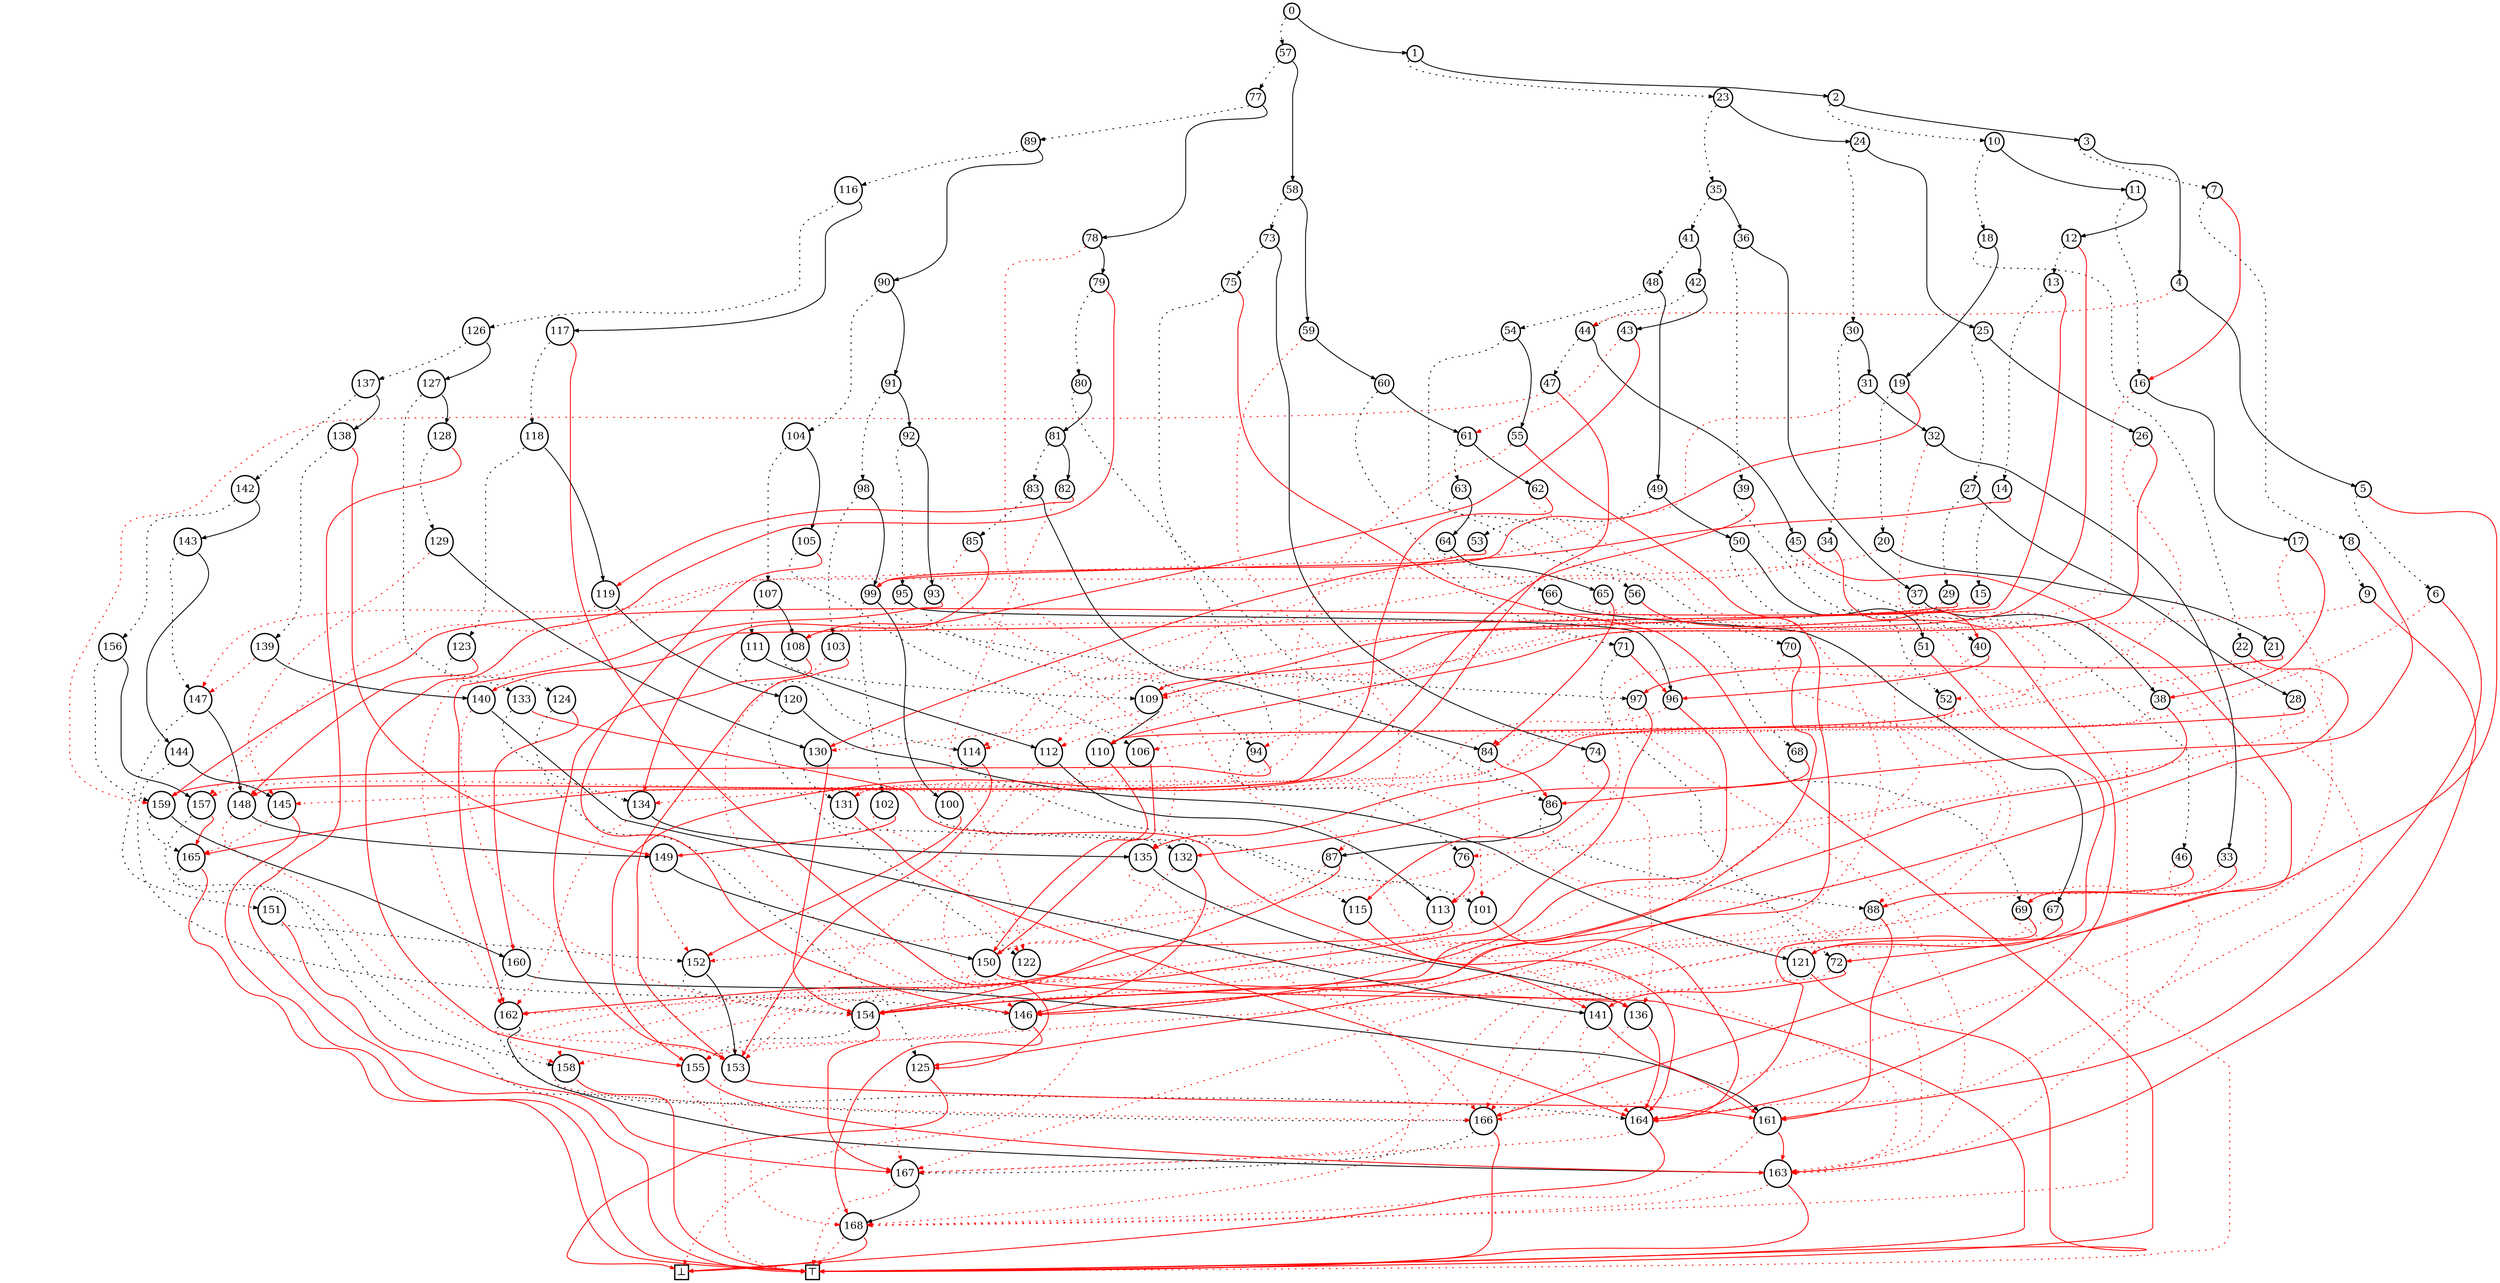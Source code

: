 #size = 171, profile (2, 1, 2, 3, 4, 5, 6, 7, 8, 9, 10, 11, 12, 13, 12, 11, 10, 9, 8, 7, 6, 5, 4, 3, 2, 1) with 25 vars
#n=171, nb_vars=25, initial p=(1, 2, 3, 4, 5, 6, 7, 8, 9, 10, 11, 12, 13, 12, 11, 10, 9, 8, 7, 6, 5, 4, 3, 2, 1)
#
#total time: 1.0351611560035963 s
#BDDs = 65755607210677831671586606704650375110474846648167305367700285468075342569773337048955198432890723887129490498643578599193209407294937733988924509444052479226234635334004812376438652036239422365717177032284571334674030948676072525277984458819218114388210012920942276930308663203001930669468920007927794973941639910007075542240237682135968320430244901755344765737952126727260198763330699815865424790005189215470671877767168000000000, size 171 with 25 vars
#********* rank = 20331811493043213594927534574937771090541021147482516994408585506608998051528068478524225015059823661731129818148872784708295902001195702940925592742551430870490521765638417759312737274739308889481194570049991627258378406189553479310667551405836518784168691084611981932318826776426761268821942994285624433483802068137535144084512071830913773054430454339255142567371410928853178453810606954525535386100479576120256850734685077189005 **************
# r=20331811493043213594927534574937771090541021147482516994408585506608998051528068478524225015059823661731129818148872784708295902001195702940925592742551430870490521765638417759312737274739308889481194570049991627258378406189553479310667551405836518784168691084611981932318826776426761268821942994285624433483802068137535144084512071830913773054430454339255142567371410928853178453810606954525535386100479576120256850734685077189005 / 65755607210677831671586606704650375110474846648167305367700285468075342569773337048955198432890723887129490498643578599193209407294937733988924509444052479226234635334004812376438652036239422365717177032284571334674030948676072525277984458819218114388210012920942276930308663203001930669468920007927794973941639910007075542240237682135968320430244901755344765737952126727260198763330699815865424790005189215470671877767168000000000
# ROBDD: [(25, (57, 1)), (24, (23, 2)), (23, (10, 3)), (22, (7, 4)), (19, (-44, 5)), (15, (6, -121)), (13, (-145, -161)), (21, (8, -16)), (14, (9, -86)), (13, (-109, -163)), (22, (18, 11)), (21, (16, 12)), (20, (13, -109)), (19, (14, -140)), (15, (15, -99)), (13, (-112, -159)), (17, (-112, 17)), (14, (-76, -38)), (20, (22, 19)), (17, (20, -99)), (14, (-147, 21)), (12, (-106, -97)), (12, (-166, -154)), (23, (35, 24)), (22, (30, 25)), (18, (27, 26)), (16, (-52, -110)), (15, (29, 28)), (11, (-164, -135)), (13, (-108, -109)), (18, (34, 31)), (17, (-114, 32)), (16, (-84, 33)), (8, (-162, -69)), (14, (-114, -40)), (21, (41, 36)), (20, (39, 37)), (13, (-69, 38)), (11, (-134, -154)), (15, (40, -165)), (12, (-113, -96)), (20, (48, 42)), (19, (44, 43)), (18, (-61, -108)), (18, (47, 45)), (14, (46, -166)), (8, (-163, -88)), (17, (-159, -155)), (19, (54, 49)), (15, (53, 50)), (14, (52, 51)), (12, (-154, -72)), (11, (-167, -110)), (14, (-162, -130)), (18, (56, 55)), (16, (-157, -125)), (13, (-94, -164)), (24, (77, 58)), (21, (73, 59)), (18, (-87, 60)), (17, (71, 61)), (16, (63, 62)), (15, (-167, -148)), (15, (70, 64)), (14, (66, 65)), (13, (-168, -84)), (13, (68, 67)), (7, (-155, -121)), (10, (69, -132)), (7, (-169, -164)), (12, (-88, -146)), (12, (72, -96)), (6, (-166, -141)), (20, (75, 74)), (10, (-136, -115)), (19, (76, -169)), (8, (-152, -113)), (23, (89, 78)), (20, (-136, 79)), (19, (80, -155)), (17, (86, 81)), (16, (83, 82)), (15, (-122, -119)), (15, (85, 84)), (10, (-101, -86)), (14, (-135, -134)), (9, (88, 87)), (8, (-150, -154)), (7, (-146, -161)), (22, (116, 90)), (19, (104, 91)), (17, (98, 92)), (16, (95, 93)), (13, (94, -162)), (10, (-163, -159)), (13, (97, 96)), (11, (-131, -146)), (11, (-163, -154)), (15, (103, 99)), (13, (102, 100)), (9, (101, -152)), (7, (-158, -164)), (9, (-122, -149)), (12, (-146, -153)), (16, (107, 105)), (14, (106, -146)), (10, (-131, -150)), (13, (111, 108)), (12, (109, -153)), (11, (-130, 110)), (10, (-170, -150)), (12, (114, 112)), (10, (-153, 113)), (7, (-163, -162)), (10, (115, -153)), (7, (-168, -164)), (21, (126, 117)), (18, (118, -125)), (16, (123, 119)), (13, (-157, 120)), (11, (122, 121)), (6, (-166, -169)), (6, (-158, -136)), (12, (124, -148)), (11, (125, -160)), (4, (-167, -170)), (18, (137, 127)), (17, (133, 128)), (16, (129, -169)), (14, (-145, 130)), (10, (131, -154)), (9, (132, -164)), (8, (-150, -146)), (11, (134, -141)), (9, (-162, 135)), (8, (-166, 136)), (5, (-166, -164)), (17, (142, 138)), (16, (139, -149)), (12, (-147, 140)), (11, (-154, 141)), (5, (-164, -161)), (15, (156, 143)), (14, (147, 144)), (10, (146, 145)), (9, (-165, -169)), (5, (-155, -168)), (11, (151, 148)), (9, (-153, 149)), (8, (-152, 150)), (6, (-158, -169)), (7, (152, -167)), (6, (154, 153)), (4, (-169, -161)), (5, (155, -167)), (4, (-168, -163)), (12, (159, 157)), (9, (158, -165)), (4, (-166, -169)), (9, (165, 160)), (6, (162, 161)), (3, (-168, -163)), (5, (164, 163)), (2, (-168, -169)), (3, (-167, -170)), (8, (166, -169)), (3, (167, -169)), (2, (-169, 168)), (1, (-169, -170)), (0, (None, None)), (0, (None, None))]
# cache count_multi_BDDs: CacheInfo(hits=132, misses=4468, maxsize=None, currsize=4468)
# cache R: CacheInfo(hits=4646709, misses=1848, maxsize=None, currsize=1848)
digraph G {
rankdir=TB;
newrank=new;

ordering="out";

nodesep=0.2;
ranksep=.2;
margin=0;
node [shape=circle,style="",color="black",margin=0.001,height=0.05,width=0.05,
label="",
penwidth=1.5,
fontsize=12]
edge [arrowsize=.5];
L0 [label="Layer 0", style=invis,shape=none]
L1 [label="Layer 1", style=invis,shape=none]
L2 [label="Layer 2", style=invis,shape=none]
L3 [label="Layer 3", style=invis,shape=none]
L4 [label="Layer 4", style=invis,shape=none]
L5 [label="Layer 5", style=invis,shape=none]
L6 [label="Layer 6", style=invis,shape=none]
L7 [label="Layer 7", style=invis,shape=none]
L8 [label="Layer 8", style=invis,shape=none]
L9 [label="Layer 9", style=invis,shape=none]
L10 [label="Layer 10", style=invis,shape=none]
L11 [label="Layer 11", style=invis,shape=none]
L12 [label="Layer 12", style=invis,shape=none]
L13 [label="Layer 13", style=invis,shape=none]
L14 [label="Layer 14", style=invis,shape=none]
L15 [label="Layer 15", style=invis,shape=none]
L16 [label="Layer 16", style=invis,shape=none]
L17 [label="Layer 17", style=invis,shape=none]
L18 [label="Layer 18", style=invis,shape=none]
L19 [label="Layer 19", style=invis,shape=none]
L20 [label="Layer 20", style=invis,shape=none]
L21 [label="Layer 21", style=invis,shape=none]
L22 [label="Layer 22", style=invis,shape=none]
L23 [label="Layer 23", style=invis,shape=none]
L24 [label="Layer 24", style=invis,shape=none]
L25 [label="Layer 25", style=invis,shape=none]
L1 -> L0 [style=invis; minlen=2]
L2 -> L1 [style=invis; minlen=2]
L3 -> L2 [style=invis; minlen=2]
L4 -> L3 [style=invis; minlen=2]
L5 -> L4 [style=invis; minlen=2]
L6 -> L5 [style=invis; minlen=2]
L7 -> L6 [style=invis; minlen=2]
L8 -> L7 [style=invis; minlen=2]
L9 -> L8 [style=invis; minlen=2]
L10 -> L9 [style=invis; minlen=2]
L11 -> L10 [style=invis; minlen=2]
L12 -> L11 [style=invis; minlen=2]
L13 -> L12 [style=invis; minlen=2]
L14 -> L13 [style=invis; minlen=2]
L15 -> L14 [style=invis; minlen=2]
L16 -> L15 [style=invis; minlen=2]
L17 -> L16 [style=invis; minlen=2]
L18 -> L17 [style=invis; minlen=2]
L19 -> L18 [style=invis; minlen=2]
L20 -> L19 [style=invis; minlen=2]
L21 -> L20 [style=invis; minlen=2]
L22 -> L21 [style=invis; minlen=2]
L23 -> L22 [style=invis; minlen=2]
L24 -> L23 [style=invis; minlen=2]
L25 -> L24 [style=invis; minlen=2]
subgraph{
t0 [label="0", constraint=false, color=black, fontcolor=black]
t57 [label="57", constraint=false, color=black, fontcolor=black]
t77 [label="77", constraint=false, color=black, fontcolor=black]
t89 [label="89", constraint=false, color=black, fontcolor=black]
t116 [label="116", constraint=false, color=black, fontcolor=black]
t126 [label="126", constraint=false, color=black, fontcolor=black]
t137 [label="137", constraint=false, color=black, fontcolor=black]
t142 [label="142", constraint=false, color=black, fontcolor=black]
t156 [label="156", constraint=false, color=black, fontcolor=black]
t159 [label="159", constraint=false, color=black, fontcolor=black]
t165 [label="165", constraint=false, color=black, fontcolor=black]
t166 [label="166", constraint=false, color=black, fontcolor=black]
t167 [label="167", constraint=false, color=black, fontcolor=black]
t167:sw -> t169 [style=dotted, color=red, constraint=true]
t168 [label="168", constraint=false, color=black, fontcolor=black]
t168:sw -> t169 [style=dotted, color=red, constraint=true]
t168:se -> t170 [style=filled, color=red, constraint=true]
t167:se -> t168 [style=filled, color=black, constraint=true]
t166:sw -> t167 [style=dotted, color=black, constraint=true]
t166:se -> t169 [style=filled, color=red, constraint=true]
t165:sw -> t166 [style=dotted, color=black, constraint=true]
t165:se -> t169 [style=filled, color=red, constraint=true]
t159:sw -> t165 [style=dotted, color=black, constraint=true]
t160 [label="160", constraint=false, color=black, fontcolor=black]
t162 [label="162", constraint=false, color=black, fontcolor=black]
t164 [label="164", constraint=false, color=black, fontcolor=black]
t164:sw -> t167 [style=dotted, color=red, constraint=true]
t164:se -> t170 [style=filled, color=red, constraint=true]
t162:sw -> t164 [style=dotted, color=black, constraint=true]
t163 [label="163", constraint=false, color=black, fontcolor=black]
t163:sw -> t168 [style=dotted, color=red, constraint=true]
t163:se -> t169 [style=filled, color=red, constraint=true]
t162:se -> t163 [style=filled, color=black, constraint=true]
t160:sw -> t162 [style=dotted, color=black, constraint=true]
t161 [label="161", constraint=false, color=black, fontcolor=black]
t161:sw -> t168 [style=dotted, color=red, constraint=true]
t161:se -> t163 [style=filled, color=red, constraint=true]
t160:se -> t161 [style=filled, color=black, constraint=true]
t159:se -> t160 [style=filled, color=black, constraint=true]
t156:sw -> t159 [style=dotted, color=black, constraint=true]
t157 [label="157", constraint=false, color=black, fontcolor=black]
t158 [label="158", constraint=false, color=black, fontcolor=black]
t158:sw -> t166 [style=dotted, color=red, constraint=true]
t158:se -> t169 [style=filled, color=red, constraint=true]
t157:sw -> t158 [style=dotted, color=black, constraint=true]
t157:se -> t165 [style=filled, color=red, constraint=true]
t156:se -> t157 [style=filled, color=black, constraint=true]
t142:sw -> t156 [style=dotted, color=black, constraint=true]
t143 [label="143", constraint=false, color=black, fontcolor=black]
t147 [label="147", constraint=false, color=black, fontcolor=black]
t151 [label="151", constraint=false, color=black, fontcolor=black]
t152 [label="152", constraint=false, color=black, fontcolor=black]
t154 [label="154", constraint=false, color=black, fontcolor=black]
t155 [label="155", constraint=false, color=black, fontcolor=black]
t155:sw -> t168 [style=dotted, color=red, constraint=true]
t155:se -> t163 [style=filled, color=red, constraint=true]
t154:sw -> t155 [style=dotted, color=black, constraint=true]
t154:se -> t167 [style=filled, color=red, constraint=true]
t152:sw -> t154 [style=dotted, color=black, constraint=true]
t153 [label="153", constraint=false, color=black, fontcolor=black]
t153:sw -> t169 [style=dotted, color=red, constraint=true]
t153:se -> t161 [style=filled, color=red, constraint=true]
t152:se -> t153 [style=filled, color=black, constraint=true]
t151:sw -> t152 [style=dotted, color=black, constraint=true]
t151:se -> t167 [style=filled, color=red, constraint=true]
t147:sw -> t151 [style=dotted, color=black, constraint=true]
t148 [label="148", constraint=false, color=black, fontcolor=black]
t148:sw -> t153 [style=dotted, color=red, constraint=true]
t149 [label="149", constraint=false, color=black, fontcolor=black]
t149:sw -> t152 [style=dotted, color=red, constraint=true]
t150 [label="150", constraint=false, color=black, fontcolor=black]
t150:sw -> t158 [style=dotted, color=red, constraint=true]
t150:se -> t169 [style=filled, color=red, constraint=true]
t149:se -> t150 [style=filled, color=black, constraint=true]
t148:se -> t149 [style=filled, color=black, constraint=true]
t147:se -> t148 [style=filled, color=black, constraint=true]
t143:sw -> t147 [style=dotted, color=black, constraint=true]
t144 [label="144", constraint=false, color=black, fontcolor=black]
t146 [label="146", constraint=false, color=black, fontcolor=black]
t146:sw -> t155 [style=dotted, color=red, constraint=true]
t146:se -> t168 [style=filled, color=red, constraint=true]
t144:sw -> t146 [style=dotted, color=black, constraint=true]
t145 [label="145", constraint=false, color=black, fontcolor=black]
t145:sw -> t165 [style=dotted, color=red, constraint=true]
t145:se -> t169 [style=filled, color=red, constraint=true]
t144:se -> t145 [style=filled, color=black, constraint=true]
t143:se -> t144 [style=filled, color=black, constraint=true]
t142:se -> t143 [style=filled, color=black, constraint=true]
t137:sw -> t142 [style=dotted, color=black, constraint=true]
t138 [label="138", constraint=false, color=black, fontcolor=black]
t139 [label="139", constraint=false, color=black, fontcolor=black]
t139:sw -> t147 [style=dotted, color=red, constraint=true]
t140 [label="140", constraint=false, color=black, fontcolor=black]
t140:sw -> t154 [style=dotted, color=red, constraint=true]
t141 [label="141", constraint=false, color=black, fontcolor=black]
t141:sw -> t164 [style=dotted, color=red, constraint=true]
t141:se -> t161 [style=filled, color=red, constraint=true]
t140:se -> t141 [style=filled, color=black, constraint=true]
t139:se -> t140 [style=filled, color=black, constraint=true]
t138:sw -> t139 [style=dotted, color=black, constraint=true]
t138:se -> t149 [style=filled, color=red, constraint=true]
t137:se -> t138 [style=filled, color=black, constraint=true]
t126:sw -> t137 [style=dotted, color=black, constraint=true]
t127 [label="127", constraint=false, color=black, fontcolor=black]
t133 [label="133", constraint=false, color=black, fontcolor=black]
t134 [label="134", constraint=false, color=black, fontcolor=black]
t134:sw -> t162 [style=dotted, color=red, constraint=true]
t135 [label="135", constraint=false, color=black, fontcolor=black]
t135:sw -> t166 [style=dotted, color=red, constraint=true]
t136 [label="136", constraint=false, color=black, fontcolor=black]
t136:sw -> t166 [style=dotted, color=red, constraint=true]
t136:se -> t164 [style=filled, color=red, constraint=true]
t135:se -> t136 [style=filled, color=black, constraint=true]
t134:se -> t135 [style=filled, color=black, constraint=true]
t133:sw -> t134 [style=dotted, color=black, constraint=true]
t133:se -> t141 [style=filled, color=red, constraint=true]
t127:sw -> t133 [style=dotted, color=black, constraint=true]
t128 [label="128", constraint=false, color=black, fontcolor=black]
t129 [label="129", constraint=false, color=black, fontcolor=black]
t129:sw -> t145 [style=dotted, color=red, constraint=true]
t130 [label="130", constraint=false, color=black, fontcolor=black]
t131 [label="131", constraint=false, color=black, fontcolor=black]
t132 [label="132", constraint=false, color=black, fontcolor=black]
t132:sw -> t150 [style=dotted, color=red, constraint=true]
t132:se -> t146 [style=filled, color=red, constraint=true]
t131:sw -> t132 [style=dotted, color=black, constraint=true]
t131:se -> t164 [style=filled, color=red, constraint=true]
t130:sw -> t131 [style=dotted, color=black, constraint=true]
t130:se -> t154 [style=filled, color=red, constraint=true]
t129:se -> t130 [style=filled, color=black, constraint=true]
t128:sw -> t129 [style=dotted, color=black, constraint=true]
t128:se -> t169 [style=filled, color=red, constraint=true]
t127:se -> t128 [style=filled, color=black, constraint=true]
t126:se -> t127 [style=filled, color=black, constraint=true]
t116:sw -> t126 [style=dotted, color=black, constraint=true]
t117 [label="117", constraint=false, color=black, fontcolor=black]
t118 [label="118", constraint=false, color=black, fontcolor=black]
t123 [label="123", constraint=false, color=black, fontcolor=black]
t124 [label="124", constraint=false, color=black, fontcolor=black]
t125 [label="125", constraint=false, color=black, fontcolor=black]
t125:sw -> t167 [style=dotted, color=red, constraint=true]
t125:se -> t170 [style=filled, color=red, constraint=true]
t124:sw -> t125 [style=dotted, color=black, constraint=true]
t124:se -> t160 [style=filled, color=red, constraint=true]
t123:sw -> t124 [style=dotted, color=black, constraint=true]
t123:se -> t148 [style=filled, color=red, constraint=true]
t118:sw -> t123 [style=dotted, color=black, constraint=true]
t119 [label="119", constraint=false, color=black, fontcolor=black]
t119:sw -> t157 [style=dotted, color=red, constraint=true]
t120 [label="120", constraint=false, color=black, fontcolor=black]
t122 [label="122", constraint=false, color=black, fontcolor=black]
t122:sw -> t158 [style=dotted, color=red, constraint=true]
t122:se -> t136 [style=filled, color=red, constraint=true]
t120:sw -> t122 [style=dotted, color=black, constraint=true]
t121 [label="121", constraint=false, color=black, fontcolor=black]
t121:sw -> t166 [style=dotted, color=red, constraint=true]
t121:se -> t169 [style=filled, color=red, constraint=true]
t120:se -> t121 [style=filled, color=black, constraint=true]
t119:se -> t120 [style=filled, color=black, constraint=true]
t118:se -> t119 [style=filled, color=black, constraint=true]
t117:sw -> t118 [style=dotted, color=black, constraint=true]
t117:se -> t125 [style=filled, color=red, constraint=true]
t116:se -> t117 [style=filled, color=black, constraint=true]
t89:sw -> t116 [style=dotted, color=black, constraint=true]
t90 [label="90", constraint=false, color=black, fontcolor=black]
t104 [label="104", constraint=false, color=black, fontcolor=black]
t107 [label="107", constraint=false, color=black, fontcolor=black]
t111 [label="111", constraint=false, color=black, fontcolor=black]
t114 [label="114", constraint=false, color=black, fontcolor=black]
t115 [label="115", constraint=false, color=black, fontcolor=black]
t115:sw -> t168 [style=dotted, color=red, constraint=true]
t115:se -> t164 [style=filled, color=red, constraint=true]
t114:sw -> t115 [style=dotted, color=black, constraint=true]
t114:se -> t153 [style=filled, color=red, constraint=true]
t111:sw -> t114 [style=dotted, color=black, constraint=true]
t112 [label="112", constraint=false, color=black, fontcolor=black]
t112:sw -> t153 [style=dotted, color=red, constraint=true]
t113 [label="113", constraint=false, color=black, fontcolor=black]
t113:sw -> t163 [style=dotted, color=red, constraint=true]
t113:se -> t162 [style=filled, color=red, constraint=true]
t112:se -> t113 [style=filled, color=black, constraint=true]
t111:se -> t112 [style=filled, color=black, constraint=true]
t107:sw -> t111 [style=dotted, color=black, constraint=true]
t108 [label="108", constraint=false, color=black, fontcolor=black]
t109 [label="109", constraint=false, color=black, fontcolor=black]
t109:sw -> t130 [style=dotted, color=red, constraint=true]
t110 [label="110", constraint=false, color=black, fontcolor=black]
t110:sw -> t170 [style=dotted, color=red, constraint=true]
t110:se -> t150 [style=filled, color=red, constraint=true]
t109:se -> t110 [style=filled, color=black, constraint=true]
t108:sw -> t109 [style=dotted, color=black, constraint=true]
t108:se -> t153 [style=filled, color=red, constraint=true]
t107:se -> t108 [style=filled, color=black, constraint=true]
t104:sw -> t107 [style=dotted, color=black, constraint=true]
t105 [label="105", constraint=false, color=black, fontcolor=black]
t106 [label="106", constraint=false, color=black, fontcolor=black]
t106:sw -> t131 [style=dotted, color=red, constraint=true]
t106:se -> t150 [style=filled, color=red, constraint=true]
t105:sw -> t106 [style=dotted, color=black, constraint=true]
t105:se -> t146 [style=filled, color=red, constraint=true]
t104:se -> t105 [style=filled, color=black, constraint=true]
t90:sw -> t104 [style=dotted, color=black, constraint=true]
t91 [label="91", constraint=false, color=black, fontcolor=black]
t98 [label="98", constraint=false, color=black, fontcolor=black]
t103 [label="103", constraint=false, color=black, fontcolor=black]
t103:sw -> t146 [style=dotted, color=red, constraint=true]
t103:se -> t153 [style=filled, color=red, constraint=true]
t98:sw -> t103 [style=dotted, color=black, constraint=true]
t99 [label="99", constraint=false, color=black, fontcolor=black]
t102 [label="102", constraint=false, color=black, fontcolor=black]
t102:sw -> t122 [style=dotted, color=red, constraint=true]
t102:se -> t149 [style=filled, color=red, constraint=true]
t99:sw -> t102 [style=dotted, color=black, constraint=true]
t100 [label="100", constraint=false, color=black, fontcolor=black]
t101 [label="101", constraint=false, color=black, fontcolor=black]
t101:sw -> t158 [style=dotted, color=red, constraint=true]
t101:se -> t164 [style=filled, color=red, constraint=true]
t100:sw -> t101 [style=dotted, color=black, constraint=true]
t100:se -> t152 [style=filled, color=red, constraint=true]
t99:se -> t100 [style=filled, color=black, constraint=true]
t98:se -> t99 [style=filled, color=black, constraint=true]
t91:sw -> t98 [style=dotted, color=black, constraint=true]
t92 [label="92", constraint=false, color=black, fontcolor=black]
t95 [label="95", constraint=false, color=black, fontcolor=black]
t97 [label="97", constraint=false, color=black, fontcolor=black]
t97:sw -> t163 [style=dotted, color=red, constraint=true]
t97:se -> t154 [style=filled, color=red, constraint=true]
t95:sw -> t97 [style=dotted, color=black, constraint=true]
t96 [label="96", constraint=false, color=black, fontcolor=black]
t96:sw -> t131 [style=dotted, color=red, constraint=true]
t96:se -> t146 [style=filled, color=red, constraint=true]
t95:se -> t96 [style=filled, color=black, constraint=true]
t92:sw -> t95 [style=dotted, color=black, constraint=true]
t93 [label="93", constraint=false, color=black, fontcolor=black]
t94 [label="94", constraint=false, color=black, fontcolor=black]
t94:sw -> t163 [style=dotted, color=red, constraint=true]
t94:se -> t159 [style=filled, color=red, constraint=true]
t93:sw -> t94 [style=dotted, color=black, constraint=true]
t93:se -> t162 [style=filled, color=red, constraint=true]
t92:se -> t93 [style=filled, color=black, constraint=true]
t91:se -> t92 [style=filled, color=black, constraint=true]
t90:se -> t91 [style=filled, color=black, constraint=true]
t89:se -> t90 [style=filled, color=black, constraint=true]
t77:sw -> t89 [style=dotted, color=black, constraint=true]
t78 [label="78", constraint=false, color=black, fontcolor=black]
t78:sw -> t136 [style=dotted, color=red, constraint=true]
t79 [label="79", constraint=false, color=black, fontcolor=black]
t80 [label="80", constraint=false, color=black, fontcolor=black]
t86 [label="86", constraint=false, color=black, fontcolor=black]
t88 [label="88", constraint=false, color=black, fontcolor=black]
t88:sw -> t146 [style=dotted, color=red, constraint=true]
t88:se -> t161 [style=filled, color=red, constraint=true]
t86:sw -> t88 [style=dotted, color=black, constraint=true]
t87 [label="87", constraint=false, color=black, fontcolor=black]
t87:sw -> t150 [style=dotted, color=red, constraint=true]
t87:se -> t154 [style=filled, color=red, constraint=true]
t86:se -> t87 [style=filled, color=black, constraint=true]
t80:sw -> t86 [style=dotted, color=black, constraint=true]
t81 [label="81", constraint=false, color=black, fontcolor=black]
t83 [label="83", constraint=false, color=black, fontcolor=black]
t85 [label="85", constraint=false, color=black, fontcolor=black]
t85:sw -> t135 [style=dotted, color=red, constraint=true]
t85:se -> t134 [style=filled, color=red, constraint=true]
t83:sw -> t85 [style=dotted, color=black, constraint=true]
t84 [label="84", constraint=false, color=black, fontcolor=black]
t84:sw -> t101 [style=dotted, color=red, constraint=true]
t84:se -> t86 [style=filled, color=red, constraint=true]
t83:se -> t84 [style=filled, color=black, constraint=true]
t81:sw -> t83 [style=dotted, color=black, constraint=true]
t82 [label="82", constraint=false, color=black, fontcolor=black]
t82:sw -> t122 [style=dotted, color=red, constraint=true]
t82:se -> t119 [style=filled, color=red, constraint=true]
t81:se -> t82 [style=filled, color=black, constraint=true]
t80:se -> t81 [style=filled, color=black, constraint=true]
t79:sw -> t80 [style=dotted, color=black, constraint=true]
t79:se -> t155 [style=filled, color=red, constraint=true]
t78:se -> t79 [style=filled, color=black, constraint=true]
t77:se -> t78 [style=filled, color=black, constraint=true]
t57:sw -> t77 [style=dotted, color=black, constraint=true]
t58 [label="58", constraint=false, color=black, fontcolor=black]
t73 [label="73", constraint=false, color=black, fontcolor=black]
t75 [label="75", constraint=false, color=black, fontcolor=black]
t76 [label="76", constraint=false, color=black, fontcolor=black]
t76:sw -> t152 [style=dotted, color=red, constraint=true]
t76:se -> t113 [style=filled, color=red, constraint=true]
t75:sw -> t76 [style=dotted, color=black, constraint=true]
t75:se -> t169 [style=filled, color=red, constraint=true]
t73:sw -> t75 [style=dotted, color=black, constraint=true]
t74 [label="74", constraint=false, color=black, fontcolor=black]
t74:sw -> t136 [style=dotted, color=red, constraint=true]
t74:se -> t115 [style=filled, color=red, constraint=true]
t73:se -> t74 [style=filled, color=black, constraint=true]
t58:sw -> t73 [style=dotted, color=black, constraint=true]
t59 [label="59", constraint=false, color=black, fontcolor=black]
t59:sw -> t87 [style=dotted, color=red, constraint=true]
t60 [label="60", constraint=false, color=black, fontcolor=black]
t71 [label="71", constraint=false, color=black, fontcolor=black]
t72 [label="72", constraint=false, color=black, fontcolor=black]
t72:sw -> t166 [style=dotted, color=red, constraint=true]
t72:se -> t141 [style=filled, color=red, constraint=true]
t71:sw -> t72 [style=dotted, color=black, constraint=true]
t71:se -> t96 [style=filled, color=red, constraint=true]
t60:sw -> t71 [style=dotted, color=black, constraint=true]
t61 [label="61", constraint=false, color=black, fontcolor=black]
t63 [label="63", constraint=false, color=black, fontcolor=black]
t70 [label="70", constraint=false, color=black, fontcolor=black]
t70:sw -> t88 [style=dotted, color=red, constraint=true]
t70:se -> t146 [style=filled, color=red, constraint=true]
t63:sw -> t70 [style=dotted, color=black, constraint=true]
t64 [label="64", constraint=false, color=black, fontcolor=black]
t66 [label="66", constraint=false, color=black, fontcolor=black]
t68 [label="68", constraint=false, color=black, fontcolor=black]
t69 [label="69", constraint=false, color=black, fontcolor=black]
t69:sw -> t169 [style=dotted, color=red, constraint=true]
t69:se -> t164 [style=filled, color=red, constraint=true]
t68:sw -> t69 [style=dotted, color=black, constraint=true]
t68:se -> t132 [style=filled, color=red, constraint=true]
t66:sw -> t68 [style=dotted, color=black, constraint=true]
t67 [label="67", constraint=false, color=black, fontcolor=black]
t67:sw -> t155 [style=dotted, color=red, constraint=true]
t67:se -> t121 [style=filled, color=red, constraint=true]
t66:se -> t67 [style=filled, color=black, constraint=true]
t64:sw -> t66 [style=dotted, color=black, constraint=true]
t65 [label="65", constraint=false, color=black, fontcolor=black]
t65:sw -> t168 [style=dotted, color=red, constraint=true]
t65:se -> t84 [style=filled, color=red, constraint=true]
t64:se -> t65 [style=filled, color=black, constraint=true]
t63:se -> t64 [style=filled, color=black, constraint=true]
t61:sw -> t63 [style=dotted, color=black, constraint=true]
t62 [label="62", constraint=false, color=black, fontcolor=black]
t62:sw -> t167 [style=dotted, color=red, constraint=true]
t62:se -> t148 [style=filled, color=red, constraint=true]
t61:se -> t62 [style=filled, color=black, constraint=true]
t60:se -> t61 [style=filled, color=black, constraint=true]
t59:se -> t60 [style=filled, color=black, constraint=true]
t58:se -> t59 [style=filled, color=black, constraint=true]
t57:se -> t58 [style=filled, color=black, constraint=true]
t0:sw -> t57 [style=dotted, color=black, constraint=true]
t1 [label="1", constraint=false, color=black, fontcolor=black]
t23 [label="23", constraint=false, color=black, fontcolor=black]
t35 [label="35", constraint=false, color=black, fontcolor=black]
t41 [label="41", constraint=false, color=black, fontcolor=black]
t48 [label="48", constraint=false, color=black, fontcolor=black]
t54 [label="54", constraint=false, color=black, fontcolor=black]
t56 [label="56", constraint=false, color=black, fontcolor=black]
t56:sw -> t94 [style=dotted, color=red, constraint=true]
t56:se -> t164 [style=filled, color=red, constraint=true]
t54:sw -> t56 [style=dotted, color=black, constraint=true]
t55 [label="55", constraint=false, color=black, fontcolor=black]
t55:sw -> t157 [style=dotted, color=red, constraint=true]
t55:se -> t125 [style=filled, color=red, constraint=true]
t54:se -> t55 [style=filled, color=black, constraint=true]
t48:sw -> t54 [style=dotted, color=black, constraint=true]
t49 [label="49", constraint=false, color=black, fontcolor=black]
t53 [label="53", constraint=false, color=black, fontcolor=black]
t53:sw -> t162 [style=dotted, color=red, constraint=true]
t53:se -> t130 [style=filled, color=red, constraint=true]
t49:sw -> t53 [style=dotted, color=black, constraint=true]
t50 [label="50", constraint=false, color=black, fontcolor=black]
t52 [label="52", constraint=false, color=black, fontcolor=black]
t52:sw -> t167 [style=dotted, color=red, constraint=true]
t52:se -> t110 [style=filled, color=red, constraint=true]
t50:sw -> t52 [style=dotted, color=black, constraint=true]
t51 [label="51", constraint=false, color=black, fontcolor=black]
t51:sw -> t154 [style=dotted, color=red, constraint=true]
t51:se -> t72 [style=filled, color=red, constraint=true]
t50:se -> t51 [style=filled, color=black, constraint=true]
t49:se -> t50 [style=filled, color=black, constraint=true]
t48:se -> t49 [style=filled, color=black, constraint=true]
t41:sw -> t48 [style=dotted, color=black, constraint=true]
t42 [label="42", constraint=false, color=black, fontcolor=black]
t44 [label="44", constraint=false, color=black, fontcolor=black]
t47 [label="47", constraint=false, color=black, fontcolor=black]
t47:sw -> t159 [style=dotted, color=red, constraint=true]
t47:se -> t155 [style=filled, color=red, constraint=true]
t44:sw -> t47 [style=dotted, color=black, constraint=true]
t45 [label="45", constraint=false, color=black, fontcolor=black]
t46 [label="46", constraint=false, color=black, fontcolor=black]
t46:sw -> t163 [style=dotted, color=red, constraint=true]
t46:se -> t88 [style=filled, color=red, constraint=true]
t45:sw -> t46 [style=dotted, color=black, constraint=true]
t45:se -> t166 [style=filled, color=red, constraint=true]
t44:se -> t45 [style=filled, color=black, constraint=true]
t42:sw -> t44 [style=dotted, color=black, constraint=true]
t43 [label="43", constraint=false, color=black, fontcolor=black]
t43:sw -> t61 [style=dotted, color=red, constraint=true]
t43:se -> t108 [style=filled, color=red, constraint=true]
t42:se -> t43 [style=filled, color=black, constraint=true]
t41:se -> t42 [style=filled, color=black, constraint=true]
t35:sw -> t41 [style=dotted, color=black, constraint=true]
t36 [label="36", constraint=false, color=black, fontcolor=black]
t39 [label="39", constraint=false, color=black, fontcolor=black]
t40 [label="40", constraint=false, color=black, fontcolor=black]
t40:sw -> t113 [style=dotted, color=red, constraint=true]
t40:se -> t96 [style=filled, color=red, constraint=true]
t39:sw -> t40 [style=dotted, color=black, constraint=true]
t39:se -> t165 [style=filled, color=red, constraint=true]
t36:sw -> t39 [style=dotted, color=black, constraint=true]
t37 [label="37", constraint=false, color=black, fontcolor=black]
t37:sw -> t69 [style=dotted, color=red, constraint=true]
t38 [label="38", constraint=false, color=black, fontcolor=black]
t38:sw -> t134 [style=dotted, color=red, constraint=true]
t38:se -> t154 [style=filled, color=red, constraint=true]
t37:se -> t38 [style=filled, color=black, constraint=true]
t36:se -> t37 [style=filled, color=black, constraint=true]
t35:se -> t36 [style=filled, color=black, constraint=true]
t23:sw -> t35 [style=dotted, color=black, constraint=true]
t24 [label="24", constraint=false, color=black, fontcolor=black]
t30 [label="30", constraint=false, color=black, fontcolor=black]
t34 [label="34", constraint=false, color=black, fontcolor=black]
t34:sw -> t114 [style=dotted, color=red, constraint=true]
t34:se -> t40 [style=filled, color=red, constraint=true]
t30:sw -> t34 [style=dotted, color=black, constraint=true]
t31 [label="31", constraint=false, color=black, fontcolor=black]
t31:sw -> t114 [style=dotted, color=red, constraint=true]
t32 [label="32", constraint=false, color=black, fontcolor=black]
t32:sw -> t84 [style=dotted, color=red, constraint=true]
t33 [label="33", constraint=false, color=black, fontcolor=black]
t33:sw -> t162 [style=dotted, color=red, constraint=true]
t33:se -> t69 [style=filled, color=red, constraint=true]
t32:se -> t33 [style=filled, color=black, constraint=true]
t31:se -> t32 [style=filled, color=black, constraint=true]
t30:se -> t31 [style=filled, color=black, constraint=true]
t24:sw -> t30 [style=dotted, color=black, constraint=true]
t25 [label="25", constraint=false, color=black, fontcolor=black]
t27 [label="27", constraint=false, color=black, fontcolor=black]
t29 [label="29", constraint=false, color=black, fontcolor=black]
t29:sw -> t108 [style=dotted, color=red, constraint=true]
t29:se -> t109 [style=filled, color=red, constraint=true]
t27:sw -> t29 [style=dotted, color=black, constraint=true]
t28 [label="28", constraint=false, color=black, fontcolor=black]
t28:sw -> t164 [style=dotted, color=red, constraint=true]
t28:se -> t135 [style=filled, color=red, constraint=true]
t27:se -> t28 [style=filled, color=black, constraint=true]
t25:sw -> t27 [style=dotted, color=black, constraint=true]
t26 [label="26", constraint=false, color=black, fontcolor=black]
t26:sw -> t52 [style=dotted, color=red, constraint=true]
t26:se -> t110 [style=filled, color=red, constraint=true]
t25:se -> t26 [style=filled, color=black, constraint=true]
t24:se -> t25 [style=filled, color=black, constraint=true]
t23:se -> t24 [style=filled, color=black, constraint=true]
t1:sw -> t23 [style=dotted, color=black, constraint=true]
t2 [label="2", constraint=false, color=black, fontcolor=black]
t10 [label="10", constraint=false, color=black, fontcolor=black]
t18 [label="18", constraint=false, color=black, fontcolor=black]
t22 [label="22", constraint=false, color=black, fontcolor=black]
t22:sw -> t166 [style=dotted, color=red, constraint=true]
t22:se -> t154 [style=filled, color=red, constraint=true]
t18:sw -> t22 [style=dotted, color=black, constraint=true]
t19 [label="19", constraint=false, color=black, fontcolor=black]
t20 [label="20", constraint=false, color=black, fontcolor=black]
t20:sw -> t147 [style=dotted, color=red, constraint=true]
t21 [label="21", constraint=false, color=black, fontcolor=black]
t21:sw -> t106 [style=dotted, color=red, constraint=true]
t21:se -> t97 [style=filled, color=red, constraint=true]
t20:se -> t21 [style=filled, color=black, constraint=true]
t19:sw -> t20 [style=dotted, color=black, constraint=true]
t19:se -> t99 [style=filled, color=red, constraint=true]
t18:se -> t19 [style=filled, color=black, constraint=true]
t10:sw -> t18 [style=dotted, color=black, constraint=true]
t11 [label="11", constraint=false, color=black, fontcolor=black]
t16 [label="16", constraint=false, color=black, fontcolor=black]
t16:sw -> t112 [style=dotted, color=red, constraint=true]
t17 [label="17", constraint=false, color=black, fontcolor=black]
t17:sw -> t76 [style=dotted, color=red, constraint=true]
t17:se -> t38 [style=filled, color=red, constraint=true]
t16:se -> t17 [style=filled, color=black, constraint=true]
t11:sw -> t16 [style=dotted, color=black, constraint=true]
t12 [label="12", constraint=false, color=black, fontcolor=black]
t13 [label="13", constraint=false, color=black, fontcolor=black]
t14 [label="14", constraint=false, color=black, fontcolor=black]
t15 [label="15", constraint=false, color=black, fontcolor=black]
t15:sw -> t112 [style=dotted, color=red, constraint=true]
t15:se -> t159 [style=filled, color=red, constraint=true]
t14:sw -> t15 [style=dotted, color=black, constraint=true]
t14:se -> t99 [style=filled, color=red, constraint=true]
t13:sw -> t14 [style=dotted, color=black, constraint=true]
t13:se -> t140 [style=filled, color=red, constraint=true]
t12:sw -> t13 [style=dotted, color=black, constraint=true]
t12:se -> t109 [style=filled, color=red, constraint=true]
t11:se -> t12 [style=filled, color=black, constraint=true]
t10:se -> t11 [style=filled, color=black, constraint=true]
t2:sw -> t10 [style=dotted, color=black, constraint=true]
t3 [label="3", constraint=false, color=black, fontcolor=black]
t7 [label="7", constraint=false, color=black, fontcolor=black]
t8 [label="8", constraint=false, color=black, fontcolor=black]
t9 [label="9", constraint=false, color=black, fontcolor=black]
t9:sw -> t109 [style=dotted, color=red, constraint=true]
t9:se -> t163 [style=filled, color=red, constraint=true]
t8:sw -> t9 [style=dotted, color=black, constraint=true]
t8:se -> t86 [style=filled, color=red, constraint=true]
t7:sw -> t8 [style=dotted, color=black, constraint=true]
t7:se -> t16 [style=filled, color=red, constraint=true]
t3:sw -> t7 [style=dotted, color=black, constraint=true]
t4 [label="4", constraint=false, color=black, fontcolor=black]
t4:sw -> t44 [style=dotted, color=red, constraint=true]
t5 [label="5", constraint=false, color=black, fontcolor=black]
t6 [label="6", constraint=false, color=black, fontcolor=black]
t6:sw -> t145 [style=dotted, color=red, constraint=true]
t6:se -> t161 [style=filled, color=red, constraint=true]
t5:sw -> t6 [style=dotted, color=black, constraint=true]
t5:se -> t121 [style=filled, color=red, constraint=true]
t4:se -> t5 [style=filled, color=black, constraint=true]
t3:se -> t4 [style=filled, color=black, constraint=true]
t2:se -> t3 [style=filled, color=black, constraint=true]
t1:se -> t2 [style=filled, color=black, constraint=true]
t0:se -> t1 [style=filled, color=black, constraint=true]
t170 [label="⊥",margin=0.03, shape = box, constraint=true]
t169 [label="⊤", margin=0.03, shape = box, constraint=true]
}
{rank=same; L0-> t170-> t169 [style= invis, constraint=true];
}
{rank=same; L1-> t168 [style= invis, constraint=true];
}
{rank=same; L2-> t167-> t163 [style= invis, constraint=true];
}
{rank=same; L3-> t166-> t164-> t161 [style= invis, constraint=true];
}
{rank=same; L4-> t158-> t155-> t153-> t125 [style= invis, constraint=true];
}
{rank=same; L5-> t162-> t154-> t146-> t141-> t136 [style= invis, constraint=true];
}
{rank=same; L6-> t160-> t152-> t150-> t122-> t121-> t72 [style= invis, constraint=true];
}
{rank=same; L7-> t151-> t115-> t113-> t101-> t88-> t69-> t67 [style= invis, constraint=true];
}
{rank=same; L8-> t165-> t149-> t135-> t132-> t87-> t76-> t46-> t33 [style= invis, constraint=true];
}
{rank=same; L9-> t159-> t157-> t148-> t145-> t134-> t131-> t102-> t100-> t86 [style= invis, constraint=true];
}
{rank=same; L10-> t144-> t130-> t114-> t112-> t110-> t106-> t94-> t84-> t74-> t68 [style= invis, constraint=true];
}
{rank=same; L11-> t147-> t140-> t133-> t124-> t120-> t109-> t97-> t96-> t52-> t38-> t28 [style= invis, constraint=true];
}
{rank=same; L12-> t156-> t139-> t123-> t111-> t108-> t103-> t71-> t70-> t51-> t40-> t22-> t21 [style= invis, constraint=true];
}
{rank=same; L13-> t119-> t107-> t99-> t95-> t93-> t66-> t65-> t56-> t37-> t29-> t15-> t9-> t6 [style= invis, constraint=true];
}
{rank=same; L14-> t143-> t129-> t105-> t85-> t64-> t53-> t50-> t45-> t34-> t20-> t17-> t8 [style= invis, constraint=true];
}
{rank=same; L15-> t142-> t98-> t83-> t82-> t63-> t62-> t49-> t39-> t27-> t14-> t5 [style= invis, constraint=true];
}
{rank=same; L16-> t138-> t128-> t118-> t104-> t92-> t81-> t61-> t55-> t32-> t26 [style= invis, constraint=true];
}
{rank=same; L17-> t137-> t127-> t91-> t80-> t60-> t47-> t31-> t19-> t16 [style= invis, constraint=true];
}
{rank=same; L18-> t126-> t117-> t59-> t54-> t44-> t43-> t30-> t25 [style= invis, constraint=true];
}
{rank=same; L19-> t90-> t79-> t75-> t48-> t42-> t13-> t4 [style= invis, constraint=true];
}
{rank=same; L20-> t78-> t73-> t41-> t36-> t18-> t12 [style= invis, constraint=true];
}
{rank=same; L21-> t116-> t58-> t35-> t11-> t7 [style= invis, constraint=true];
}
{rank=same; L22-> t89-> t24-> t10-> t3 [style= invis, constraint=true];
}
{rank=same; L23-> t77-> t23-> t2 [style= invis, constraint=true];
}
{rank=same; L24-> t57-> t1 [style= invis, constraint=true];
}
{rank=same; L25-> t0 [style= invis, constraint=true];
}
}

